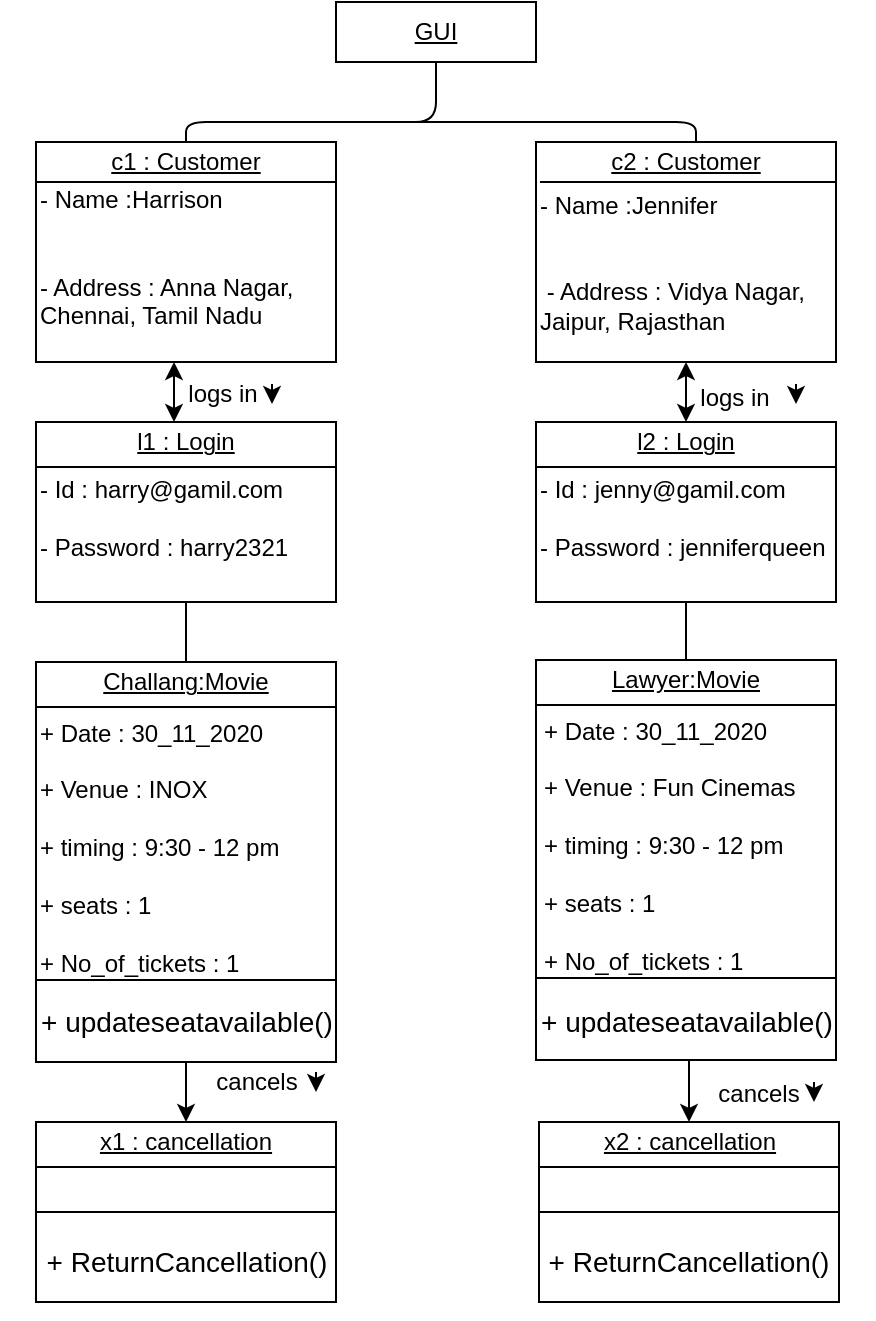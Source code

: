 <mxfile version="13.10.0" type="github">
  <diagram id="SHDkYa4FAMaZ_01luneU" name="Page-1">
    <mxGraphModel dx="1022" dy="695" grid="1" gridSize="10" guides="1" tooltips="1" connect="1" arrows="1" fold="1" page="1" pageScale="1" pageWidth="850" pageHeight="1100" math="0" shadow="0">
      <root>
        <mxCell id="0" />
        <mxCell id="1" parent="0" />
        <mxCell id="k4fH5lc6j6lI32jM6RB4-1" value="&lt;u&gt;GUI&lt;/u&gt;" style="rounded=0;whiteSpace=wrap;html=1;" vertex="1" parent="1">
          <mxGeometry x="270" y="10" width="100" height="30" as="geometry" />
        </mxCell>
        <mxCell id="k4fH5lc6j6lI32jM6RB4-2" value="" style="rounded=0;whiteSpace=wrap;html=1;" vertex="1" parent="1">
          <mxGeometry x="120" y="80" width="150" height="110" as="geometry" />
        </mxCell>
        <mxCell id="k4fH5lc6j6lI32jM6RB4-3" value="&lt;u&gt;c1 : Customer&lt;/u&gt;" style="text;html=1;strokeColor=none;fillColor=none;align=center;verticalAlign=middle;whiteSpace=wrap;rounded=0;" vertex="1" parent="1">
          <mxGeometry x="130" y="80" width="130" height="20" as="geometry" />
        </mxCell>
        <mxCell id="k4fH5lc6j6lI32jM6RB4-4" value="" style="endArrow=none;html=1;exitX=0;exitY=0;exitDx=0;exitDy=0;entryX=1;entryY=0.182;entryDx=0;entryDy=0;entryPerimeter=0;" edge="1" parent="1" source="k4fH5lc6j6lI32jM6RB4-5" target="k4fH5lc6j6lI32jM6RB4-2">
          <mxGeometry width="50" height="50" relative="1" as="geometry">
            <mxPoint x="160" y="150" as="sourcePoint" />
            <mxPoint x="210" y="100" as="targetPoint" />
            <Array as="points">
              <mxPoint x="240" y="100" />
            </Array>
          </mxGeometry>
        </mxCell>
        <mxCell id="k4fH5lc6j6lI32jM6RB4-5" value="&lt;div align=&quot;left&quot;&gt;&lt;br&gt;&lt;/div&gt;&lt;div align=&quot;left&quot;&gt;- Name :Harrison&lt;/div&gt;&lt;div align=&quot;left&quot;&gt;&lt;br&gt;&lt;/div&gt;&lt;div align=&quot;left&quot;&gt;&lt;br&gt;&lt;/div&gt;&lt;div align=&quot;left&quot;&gt;- Address : Anna Nagar,&lt;/div&gt;&lt;div align=&quot;left&quot;&gt;Chennai, Tamil Nadu&lt;br&gt;&lt;/div&gt;&lt;div align=&quot;left&quot;&gt;&lt;br&gt;&lt;/div&gt;&lt;div align=&quot;left&quot;&gt;&lt;br&gt;&lt;/div&gt;" style="text;html=1;strokeColor=none;fillColor=none;align=left;verticalAlign=middle;whiteSpace=wrap;rounded=0;" vertex="1" parent="1">
          <mxGeometry x="120" y="100" width="150" height="90" as="geometry" />
        </mxCell>
        <mxCell id="k4fH5lc6j6lI32jM6RB4-6" style="edgeStyle=orthogonalEdgeStyle;rounded=0;orthogonalLoop=1;jettySize=auto;html=1;exitX=0.5;exitY=1;exitDx=0;exitDy=0;" edge="1" parent="1" source="k4fH5lc6j6lI32jM6RB4-2" target="k4fH5lc6j6lI32jM6RB4-2">
          <mxGeometry relative="1" as="geometry" />
        </mxCell>
        <mxCell id="k4fH5lc6j6lI32jM6RB4-7" value="" style="rounded=0;whiteSpace=wrap;html=1;" vertex="1" parent="1">
          <mxGeometry x="120" y="220" width="150" height="90" as="geometry" />
        </mxCell>
        <mxCell id="k4fH5lc6j6lI32jM6RB4-8" value="l1 : Login" style="text;html=1;strokeColor=none;fillColor=none;align=center;verticalAlign=middle;whiteSpace=wrap;rounded=0;fontStyle=4" vertex="1" parent="1">
          <mxGeometry x="130" y="220" width="130" height="20" as="geometry" />
        </mxCell>
        <mxCell id="k4fH5lc6j6lI32jM6RB4-9" value="&lt;div align=&quot;left&quot;&gt;&lt;br&gt;&lt;/div&gt;&lt;div align=&quot;left&quot;&gt;- Id : harry@gamil.com&lt;br&gt;&lt;/div&gt;&lt;div align=&quot;left&quot;&gt;&lt;br&gt;&lt;/div&gt;&lt;div align=&quot;left&quot;&gt;- Password : harry2321&lt;br&gt;&lt;/div&gt;&lt;div align=&quot;left&quot;&gt;&lt;br&gt;&lt;/div&gt;&lt;div align=&quot;left&quot;&gt;&lt;br&gt;&lt;/div&gt;" style="text;html=1;strokeColor=none;fillColor=none;align=left;verticalAlign=middle;whiteSpace=wrap;rounded=0;" vertex="1" parent="1">
          <mxGeometry x="120" y="245" width="150" height="60" as="geometry" />
        </mxCell>
        <mxCell id="k4fH5lc6j6lI32jM6RB4-10" style="edgeStyle=orthogonalEdgeStyle;rounded=0;orthogonalLoop=1;jettySize=auto;html=1;exitX=0.5;exitY=1;exitDx=0;exitDy=0;" edge="1" parent="1" source="k4fH5lc6j6lI32jM6RB4-7" target="k4fH5lc6j6lI32jM6RB4-7">
          <mxGeometry relative="1" as="geometry" />
        </mxCell>
        <mxCell id="k4fH5lc6j6lI32jM6RB4-11" value="" style="endArrow=none;html=1;exitX=0;exitY=0.25;exitDx=0;exitDy=0;entryX=1;entryY=0.25;entryDx=0;entryDy=0;" edge="1" parent="1" source="k4fH5lc6j6lI32jM6RB4-7" target="k4fH5lc6j6lI32jM6RB4-7">
          <mxGeometry width="50" height="50" relative="1" as="geometry">
            <mxPoint x="30" y="280" as="sourcePoint" />
            <mxPoint x="80" y="230" as="targetPoint" />
          </mxGeometry>
        </mxCell>
        <mxCell id="k4fH5lc6j6lI32jM6RB4-12" value="" style="rounded=0;whiteSpace=wrap;html=1;" vertex="1" parent="1">
          <mxGeometry x="370" y="220" width="150" height="90" as="geometry" />
        </mxCell>
        <mxCell id="k4fH5lc6j6lI32jM6RB4-13" value="&lt;u&gt;l2 : Login&lt;/u&gt;" style="text;html=1;strokeColor=none;fillColor=none;align=center;verticalAlign=middle;whiteSpace=wrap;rounded=0;" vertex="1" parent="1">
          <mxGeometry x="380" y="220" width="130" height="20" as="geometry" />
        </mxCell>
        <mxCell id="k4fH5lc6j6lI32jM6RB4-14" value="&lt;div align=&quot;left&quot;&gt;&lt;br&gt;&lt;/div&gt;&lt;div align=&quot;left&quot;&gt;- Id : jenny@gamil.com&lt;br&gt;&lt;/div&gt;&lt;div align=&quot;left&quot;&gt;&lt;br&gt;&lt;/div&gt;&lt;div align=&quot;left&quot;&gt;- Password : jenniferqueen&lt;br&gt;&lt;/div&gt;&lt;div align=&quot;left&quot;&gt;&lt;br&gt;&lt;/div&gt;&lt;div align=&quot;left&quot;&gt;&lt;br&gt;&lt;/div&gt;" style="text;html=1;strokeColor=none;fillColor=none;align=left;verticalAlign=middle;whiteSpace=wrap;rounded=0;" vertex="1" parent="1">
          <mxGeometry x="370" y="245" width="150" height="60" as="geometry" />
        </mxCell>
        <mxCell id="k4fH5lc6j6lI32jM6RB4-15" style="edgeStyle=orthogonalEdgeStyle;rounded=0;orthogonalLoop=1;jettySize=auto;html=1;exitX=0.5;exitY=1;exitDx=0;exitDy=0;" edge="1" parent="1">
          <mxGeometry relative="1" as="geometry">
            <mxPoint x="445" y="320" as="sourcePoint" />
            <mxPoint x="445" y="320" as="targetPoint" />
          </mxGeometry>
        </mxCell>
        <mxCell id="k4fH5lc6j6lI32jM6RB4-16" value="" style="endArrow=none;html=1;exitX=0;exitY=0.25;exitDx=0;exitDy=0;entryX=1;entryY=0.25;entryDx=0;entryDy=0;" edge="1" parent="1" source="k4fH5lc6j6lI32jM6RB4-12" target="k4fH5lc6j6lI32jM6RB4-12">
          <mxGeometry width="50" height="50" relative="1" as="geometry">
            <mxPoint x="280" y="280" as="sourcePoint" />
            <mxPoint x="330" y="230" as="targetPoint" />
          </mxGeometry>
        </mxCell>
        <mxCell id="k4fH5lc6j6lI32jM6RB4-17" value="" style="endArrow=classic;startArrow=classic;html=1;exitX=0.5;exitY=0;exitDx=0;exitDy=0;" edge="1" parent="1" source="k4fH5lc6j6lI32jM6RB4-13">
          <mxGeometry width="50" height="50" relative="1" as="geometry">
            <mxPoint x="580" y="260" as="sourcePoint" />
            <mxPoint x="445.0" y="190" as="targetPoint" />
          </mxGeometry>
        </mxCell>
        <mxCell id="k4fH5lc6j6lI32jM6RB4-18" value="" style="endArrow=classic;startArrow=classic;html=1;exitX=0.5;exitY=0;exitDx=0;exitDy=0;" edge="1" parent="1">
          <mxGeometry width="50" height="50" relative="1" as="geometry">
            <mxPoint x="189" y="220" as="sourcePoint" />
            <mxPoint x="189" y="190" as="targetPoint" />
          </mxGeometry>
        </mxCell>
        <mxCell id="k4fH5lc6j6lI32jM6RB4-19" value="" style="endArrow=none;html=1;exitX=0.5;exitY=0;exitDx=0;exitDy=0;entryX=0.5;entryY=1;entryDx=0;entryDy=0;" edge="1" parent="1" source="k4fH5lc6j6lI32jM6RB4-2" target="k4fH5lc6j6lI32jM6RB4-1">
          <mxGeometry width="50" height="50" relative="1" as="geometry">
            <mxPoint x="300" y="100" as="sourcePoint" />
            <mxPoint x="350" y="50" as="targetPoint" />
            <Array as="points">
              <mxPoint x="195" y="70" />
              <mxPoint x="320" y="70" />
            </Array>
          </mxGeometry>
        </mxCell>
        <mxCell id="k4fH5lc6j6lI32jM6RB4-20" value="" style="endArrow=none;html=1;" edge="1" parent="1">
          <mxGeometry width="50" height="50" relative="1" as="geometry">
            <mxPoint x="450.0" y="80.0" as="sourcePoint" />
            <mxPoint x="310" y="70.0" as="targetPoint" />
            <Array as="points">
              <mxPoint x="450" y="70" />
            </Array>
          </mxGeometry>
        </mxCell>
        <mxCell id="k4fH5lc6j6lI32jM6RB4-21" value="logs in" style="text;html=1;align=center;verticalAlign=middle;resizable=0;points=[];autosize=1;" vertex="1" parent="1">
          <mxGeometry x="188" y="196" width="50" height="20" as="geometry" />
        </mxCell>
        <mxCell id="k4fH5lc6j6lI32jM6RB4-22" value="" style="endArrow=classic;html=1;" edge="1" parent="1">
          <mxGeometry width="50" height="50" relative="1" as="geometry">
            <mxPoint x="238" y="201" as="sourcePoint" />
            <mxPoint x="238" y="211" as="targetPoint" />
          </mxGeometry>
        </mxCell>
        <mxCell id="k4fH5lc6j6lI32jM6RB4-23" value="" style="endArrow=classic;html=1;" edge="1" parent="1">
          <mxGeometry width="50" height="50" relative="1" as="geometry">
            <mxPoint x="500.0" y="201" as="sourcePoint" />
            <mxPoint x="500.0" y="211" as="targetPoint" />
          </mxGeometry>
        </mxCell>
        <mxCell id="k4fH5lc6j6lI32jM6RB4-26" value="logs in" style="text;html=1;align=center;verticalAlign=middle;resizable=0;points=[];autosize=1;" vertex="1" parent="1">
          <mxGeometry x="444" y="198" width="50" height="20" as="geometry" />
        </mxCell>
        <mxCell id="k4fH5lc6j6lI32jM6RB4-29" value="" style="rounded=0;whiteSpace=wrap;html=1;" vertex="1" parent="1">
          <mxGeometry x="370" y="80" width="150" height="110" as="geometry" />
        </mxCell>
        <mxCell id="k4fH5lc6j6lI32jM6RB4-30" value="&lt;u&gt;c2 : Customer&lt;/u&gt;" style="text;html=1;strokeColor=none;fillColor=none;align=center;verticalAlign=middle;whiteSpace=wrap;rounded=0;" vertex="1" parent="1">
          <mxGeometry x="380" y="80" width="130" height="20" as="geometry" />
        </mxCell>
        <mxCell id="k4fH5lc6j6lI32jM6RB4-31" value="" style="endArrow=none;html=1;entryX=1;entryY=0.182;entryDx=0;entryDy=0;entryPerimeter=0;" edge="1" parent="1" target="k4fH5lc6j6lI32jM6RB4-29">
          <mxGeometry width="50" height="50" relative="1" as="geometry">
            <mxPoint x="372" y="100.0" as="sourcePoint" />
            <mxPoint x="460" y="100" as="targetPoint" />
            <Array as="points">
              <mxPoint x="490" y="100" />
            </Array>
          </mxGeometry>
        </mxCell>
        <mxCell id="k4fH5lc6j6lI32jM6RB4-32" value="&lt;div align=&quot;left&quot;&gt;- Name :Jennifer&lt;/div&gt;&lt;div align=&quot;left&quot;&gt;&lt;br&gt;&lt;/div&gt;&lt;div align=&quot;left&quot;&gt;&lt;br&gt;&lt;/div&gt;&lt;div align=&quot;left&quot;&gt;&amp;nbsp;- Address : Vidya Nagar,&lt;/div&gt;&lt;div align=&quot;left&quot;&gt;Jaipur, Rajasthan&lt;br&gt;&lt;/div&gt;&lt;div align=&quot;left&quot;&gt;&lt;br&gt;&lt;/div&gt;&lt;div align=&quot;left&quot;&gt;&lt;br&gt;&lt;/div&gt;" style="text;html=1;strokeColor=none;fillColor=none;align=left;verticalAlign=middle;whiteSpace=wrap;rounded=0;" vertex="1" parent="1">
          <mxGeometry x="370" y="120" width="150" height="70" as="geometry" />
        </mxCell>
        <mxCell id="k4fH5lc6j6lI32jM6RB4-33" style="edgeStyle=orthogonalEdgeStyle;rounded=0;orthogonalLoop=1;jettySize=auto;html=1;exitX=0.5;exitY=1;exitDx=0;exitDy=0;" edge="1" parent="1" source="k4fH5lc6j6lI32jM6RB4-29" target="k4fH5lc6j6lI32jM6RB4-29">
          <mxGeometry relative="1" as="geometry" />
        </mxCell>
        <mxCell id="k4fH5lc6j6lI32jM6RB4-95" style="edgeStyle=orthogonalEdgeStyle;rounded=0;orthogonalLoop=1;jettySize=auto;html=1;exitX=0.5;exitY=1;exitDx=0;exitDy=0;" edge="1" parent="1" source="k4fH5lc6j6lI32jM6RB4-41" target="k4fH5lc6j6lI32jM6RB4-63">
          <mxGeometry relative="1" as="geometry" />
        </mxCell>
        <mxCell id="k4fH5lc6j6lI32jM6RB4-41" value="" style="rounded=0;whiteSpace=wrap;html=1;" vertex="1" parent="1">
          <mxGeometry x="120" y="340" width="150" height="200" as="geometry" />
        </mxCell>
        <mxCell id="k4fH5lc6j6lI32jM6RB4-42" value="Challang:Movie" style="text;html=1;strokeColor=none;fillColor=none;align=center;verticalAlign=middle;whiteSpace=wrap;rounded=0;fontStyle=4" vertex="1" parent="1">
          <mxGeometry x="130" y="340" width="130" height="20" as="geometry" />
        </mxCell>
        <mxCell id="k4fH5lc6j6lI32jM6RB4-43" value="&lt;div align=&quot;left&quot;&gt;&lt;br&gt;&lt;/div&gt;&lt;div align=&quot;left&quot;&gt;+ Date : 30_11_2020&lt;br&gt;&lt;/div&gt;&lt;div align=&quot;left&quot;&gt;&lt;br&gt;&lt;/div&gt;&lt;div align=&quot;left&quot;&gt;+ Venue : INOX&lt;/div&gt;&lt;div align=&quot;left&quot;&gt;&lt;br&gt;&lt;/div&gt;&lt;div align=&quot;left&quot;&gt;+ timing : 9:30 - 12 pm&lt;/div&gt;&lt;div align=&quot;left&quot;&gt;&lt;br&gt;&lt;/div&gt;&lt;div align=&quot;left&quot;&gt;+ seats : 1&lt;/div&gt;&lt;div align=&quot;left&quot;&gt;&lt;br&gt;&lt;/div&gt;&lt;div align=&quot;left&quot;&gt;+ No_of_tickets : 1&lt;br&gt;&lt;/div&gt;&lt;div align=&quot;left&quot;&gt;&lt;br&gt;&lt;/div&gt;&lt;div align=&quot;left&quot;&gt;&lt;br&gt;&lt;/div&gt;" style="text;html=1;strokeColor=none;fillColor=none;align=left;verticalAlign=middle;whiteSpace=wrap;rounded=0;" vertex="1" parent="1">
          <mxGeometry x="120" y="400" width="150" height="80" as="geometry" />
        </mxCell>
        <mxCell id="k4fH5lc6j6lI32jM6RB4-44" style="edgeStyle=orthogonalEdgeStyle;rounded=0;orthogonalLoop=1;jettySize=auto;html=1;exitX=0.5;exitY=1;exitDx=0;exitDy=0;" edge="1" parent="1" source="k4fH5lc6j6lI32jM6RB4-41" target="k4fH5lc6j6lI32jM6RB4-41">
          <mxGeometry relative="1" as="geometry" />
        </mxCell>
        <mxCell id="k4fH5lc6j6lI32jM6RB4-45" value="" style="endArrow=none;html=1;exitX=0;exitY=0.25;exitDx=0;exitDy=0;entryX=1;entryY=0.25;entryDx=0;entryDy=0;" edge="1" parent="1">
          <mxGeometry width="50" height="50" relative="1" as="geometry">
            <mxPoint x="120" y="362.5" as="sourcePoint" />
            <mxPoint x="270" y="362.5" as="targetPoint" />
          </mxGeometry>
        </mxCell>
        <mxCell id="k4fH5lc6j6lI32jM6RB4-46" value="" style="endArrow=none;html=1;exitX=0;exitY=0.75;exitDx=0;exitDy=0;entryX=1;entryY=0.75;entryDx=0;entryDy=0;" edge="1" parent="1">
          <mxGeometry width="50" height="50" relative="1" as="geometry">
            <mxPoint x="120" y="499" as="sourcePoint" />
            <mxPoint x="270" y="499" as="targetPoint" />
            <Array as="points">
              <mxPoint x="210" y="499" />
            </Array>
          </mxGeometry>
        </mxCell>
        <mxCell id="k4fH5lc6j6lI32jM6RB4-47" value="&lt;font style=&quot;font-size: 14px&quot;&gt;+ updateseatavailable()&lt;br&gt;&lt;/font&gt;" style="text;html=1;align=center;verticalAlign=middle;resizable=0;points=[];autosize=1;" vertex="1" parent="1">
          <mxGeometry x="115" y="510" width="160" height="20" as="geometry" />
        </mxCell>
        <mxCell id="k4fH5lc6j6lI32jM6RB4-97" style="edgeStyle=orthogonalEdgeStyle;rounded=0;orthogonalLoop=1;jettySize=auto;html=1;exitX=0.5;exitY=1;exitDx=0;exitDy=0;entryX=0.5;entryY=0;entryDx=0;entryDy=0;" edge="1" parent="1" source="k4fH5lc6j6lI32jM6RB4-55" target="k4fH5lc6j6lI32jM6RB4-83">
          <mxGeometry relative="1" as="geometry" />
        </mxCell>
        <mxCell id="k4fH5lc6j6lI32jM6RB4-55" value="" style="rounded=0;whiteSpace=wrap;html=1;" vertex="1" parent="1">
          <mxGeometry x="370" y="339" width="150" height="200" as="geometry" />
        </mxCell>
        <mxCell id="k4fH5lc6j6lI32jM6RB4-56" value="Lawyer:Movie" style="text;html=1;strokeColor=none;fillColor=none;align=center;verticalAlign=middle;whiteSpace=wrap;rounded=0;fontStyle=4" vertex="1" parent="1">
          <mxGeometry x="380" y="339" width="130" height="20" as="geometry" />
        </mxCell>
        <mxCell id="k4fH5lc6j6lI32jM6RB4-57" value="&lt;div align=&quot;left&quot;&gt;&lt;br&gt;&lt;/div&gt;&lt;div align=&quot;left&quot;&gt;+ Date : 30_11_2020&lt;br&gt;&lt;/div&gt;&lt;div align=&quot;left&quot;&gt;&lt;br&gt;&lt;/div&gt;&lt;div align=&quot;left&quot;&gt;+ Venue : Fun Cinemas&lt;br&gt;&lt;/div&gt;&lt;div align=&quot;left&quot;&gt;&lt;br&gt;&lt;/div&gt;&lt;div align=&quot;left&quot;&gt;+ timing : 9:30 - 12 pm&lt;/div&gt;&lt;div align=&quot;left&quot;&gt;&lt;br&gt;&lt;/div&gt;&lt;div align=&quot;left&quot;&gt;+ seats : 1&lt;/div&gt;&lt;div align=&quot;left&quot;&gt;&lt;br&gt;&lt;/div&gt;&lt;div align=&quot;left&quot;&gt;+ No_of_tickets : 1&lt;br&gt;&lt;/div&gt;&lt;div align=&quot;left&quot;&gt;&lt;br&gt;&lt;/div&gt;&lt;div align=&quot;left&quot;&gt;&lt;br&gt;&lt;/div&gt;" style="text;html=1;strokeColor=none;fillColor=none;align=left;verticalAlign=middle;whiteSpace=wrap;rounded=0;" vertex="1" parent="1">
          <mxGeometry x="371.5" y="399" width="150" height="80" as="geometry" />
        </mxCell>
        <mxCell id="k4fH5lc6j6lI32jM6RB4-58" style="edgeStyle=orthogonalEdgeStyle;rounded=0;orthogonalLoop=1;jettySize=auto;html=1;exitX=0.5;exitY=1;exitDx=0;exitDy=0;" edge="1" parent="1" source="k4fH5lc6j6lI32jM6RB4-55" target="k4fH5lc6j6lI32jM6RB4-55">
          <mxGeometry relative="1" as="geometry" />
        </mxCell>
        <mxCell id="k4fH5lc6j6lI32jM6RB4-59" value="" style="endArrow=none;html=1;exitX=0;exitY=0.25;exitDx=0;exitDy=0;entryX=1;entryY=0.25;entryDx=0;entryDy=0;" edge="1" parent="1">
          <mxGeometry width="50" height="50" relative="1" as="geometry">
            <mxPoint x="370" y="361.5" as="sourcePoint" />
            <mxPoint x="520" y="361.5" as="targetPoint" />
          </mxGeometry>
        </mxCell>
        <mxCell id="k4fH5lc6j6lI32jM6RB4-60" value="" style="endArrow=none;html=1;exitX=0;exitY=0.75;exitDx=0;exitDy=0;entryX=1;entryY=0.75;entryDx=0;entryDy=0;" edge="1" parent="1">
          <mxGeometry width="50" height="50" relative="1" as="geometry">
            <mxPoint x="370" y="498" as="sourcePoint" />
            <mxPoint x="520" y="498" as="targetPoint" />
            <Array as="points">
              <mxPoint x="460" y="498" />
            </Array>
          </mxGeometry>
        </mxCell>
        <mxCell id="k4fH5lc6j6lI32jM6RB4-61" value="&lt;font style=&quot;font-size: 14px&quot;&gt;+ updateseatavailable()&lt;br&gt;&lt;/font&gt;" style="text;html=1;align=center;verticalAlign=middle;resizable=0;points=[];autosize=1;" vertex="1" parent="1">
          <mxGeometry x="365" y="510" width="160" height="20" as="geometry" />
        </mxCell>
        <mxCell id="k4fH5lc6j6lI32jM6RB4-62" value="" style="rounded=0;whiteSpace=wrap;html=1;" vertex="1" parent="1">
          <mxGeometry x="120" y="570" width="150" height="90" as="geometry" />
        </mxCell>
        <mxCell id="k4fH5lc6j6lI32jM6RB4-63" value="x1 : cancellation" style="text;html=1;strokeColor=none;fillColor=none;align=center;verticalAlign=middle;whiteSpace=wrap;rounded=0;fontStyle=4" vertex="1" parent="1">
          <mxGeometry x="130" y="570" width="130" height="20" as="geometry" />
        </mxCell>
        <mxCell id="k4fH5lc6j6lI32jM6RB4-65" style="edgeStyle=orthogonalEdgeStyle;rounded=0;orthogonalLoop=1;jettySize=auto;html=1;exitX=0.5;exitY=1;exitDx=0;exitDy=0;" edge="1" parent="1" source="k4fH5lc6j6lI32jM6RB4-62" target="k4fH5lc6j6lI32jM6RB4-62">
          <mxGeometry relative="1" as="geometry" />
        </mxCell>
        <mxCell id="k4fH5lc6j6lI32jM6RB4-66" value="" style="endArrow=none;html=1;exitX=0;exitY=0.25;exitDx=0;exitDy=0;entryX=1;entryY=0.25;entryDx=0;entryDy=0;" edge="1" parent="1" source="k4fH5lc6j6lI32jM6RB4-62" target="k4fH5lc6j6lI32jM6RB4-62">
          <mxGeometry width="50" height="50" relative="1" as="geometry">
            <mxPoint x="30" y="630" as="sourcePoint" />
            <mxPoint x="80" y="580" as="targetPoint" />
          </mxGeometry>
        </mxCell>
        <mxCell id="k4fH5lc6j6lI32jM6RB4-72" value="" style="endArrow=none;html=1;exitX=0;exitY=0.5;exitDx=0;exitDy=0;entryX=1;entryY=0.5;entryDx=0;entryDy=0;" edge="1" parent="1" source="k4fH5lc6j6lI32jM6RB4-62" target="k4fH5lc6j6lI32jM6RB4-62">
          <mxGeometry width="50" height="50" relative="1" as="geometry">
            <mxPoint x="170" y="660" as="sourcePoint" />
            <mxPoint x="220" y="610" as="targetPoint" />
          </mxGeometry>
        </mxCell>
        <mxCell id="k4fH5lc6j6lI32jM6RB4-73" value="&lt;font style=&quot;font-size: 14px&quot;&gt;+ ReturnCancellation()&lt;/font&gt;" style="text;html=1;strokeColor=none;fillColor=none;align=center;verticalAlign=middle;whiteSpace=wrap;rounded=0;" vertex="1" parent="1">
          <mxGeometry x="102.5" y="630" width="185" height="20" as="geometry" />
        </mxCell>
        <mxCell id="k4fH5lc6j6lI32jM6RB4-74" style="edgeStyle=orthogonalEdgeStyle;rounded=0;orthogonalLoop=1;jettySize=auto;html=1;exitX=0.5;exitY=1;exitDx=0;exitDy=0;" edge="1" parent="1" source="k4fH5lc6j6lI32jM6RB4-73" target="k4fH5lc6j6lI32jM6RB4-73">
          <mxGeometry relative="1" as="geometry" />
        </mxCell>
        <mxCell id="k4fH5lc6j6lI32jM6RB4-82" value="" style="rounded=0;whiteSpace=wrap;html=1;" vertex="1" parent="1">
          <mxGeometry x="371.5" y="570" width="150" height="90" as="geometry" />
        </mxCell>
        <mxCell id="k4fH5lc6j6lI32jM6RB4-83" value="x2 : cancellation" style="text;html=1;strokeColor=none;fillColor=none;align=center;verticalAlign=middle;whiteSpace=wrap;rounded=0;fontStyle=4" vertex="1" parent="1">
          <mxGeometry x="381.5" y="570" width="130" height="20" as="geometry" />
        </mxCell>
        <mxCell id="k4fH5lc6j6lI32jM6RB4-84" style="edgeStyle=orthogonalEdgeStyle;rounded=0;orthogonalLoop=1;jettySize=auto;html=1;exitX=0.5;exitY=1;exitDx=0;exitDy=0;" edge="1" parent="1" source="k4fH5lc6j6lI32jM6RB4-82" target="k4fH5lc6j6lI32jM6RB4-82">
          <mxGeometry relative="1" as="geometry" />
        </mxCell>
        <mxCell id="k4fH5lc6j6lI32jM6RB4-85" value="" style="endArrow=none;html=1;exitX=0;exitY=0.25;exitDx=0;exitDy=0;entryX=1;entryY=0.25;entryDx=0;entryDy=0;" edge="1" parent="1" source="k4fH5lc6j6lI32jM6RB4-82" target="k4fH5lc6j6lI32jM6RB4-82">
          <mxGeometry width="50" height="50" relative="1" as="geometry">
            <mxPoint x="281.5" y="630" as="sourcePoint" />
            <mxPoint x="331.5" y="580" as="targetPoint" />
          </mxGeometry>
        </mxCell>
        <mxCell id="k4fH5lc6j6lI32jM6RB4-86" value="" style="endArrow=none;html=1;exitX=0;exitY=0.5;exitDx=0;exitDy=0;entryX=1;entryY=0.5;entryDx=0;entryDy=0;" edge="1" parent="1" source="k4fH5lc6j6lI32jM6RB4-82" target="k4fH5lc6j6lI32jM6RB4-82">
          <mxGeometry width="50" height="50" relative="1" as="geometry">
            <mxPoint x="421.5" y="660" as="sourcePoint" />
            <mxPoint x="471.5" y="610" as="targetPoint" />
          </mxGeometry>
        </mxCell>
        <mxCell id="k4fH5lc6j6lI32jM6RB4-87" value="&lt;font style=&quot;font-size: 14px&quot;&gt;+ ReturnCancellation()&lt;/font&gt;" style="text;html=1;strokeColor=none;fillColor=none;align=center;verticalAlign=middle;whiteSpace=wrap;rounded=0;" vertex="1" parent="1">
          <mxGeometry x="354" y="630" width="185" height="20" as="geometry" />
        </mxCell>
        <mxCell id="k4fH5lc6j6lI32jM6RB4-88" style="edgeStyle=orthogonalEdgeStyle;rounded=0;orthogonalLoop=1;jettySize=auto;html=1;exitX=0.5;exitY=1;exitDx=0;exitDy=0;" edge="1" parent="1" source="k4fH5lc6j6lI32jM6RB4-87" target="k4fH5lc6j6lI32jM6RB4-87">
          <mxGeometry relative="1" as="geometry" />
        </mxCell>
        <mxCell id="k4fH5lc6j6lI32jM6RB4-89" value="cancels " style="text;html=1;align=center;verticalAlign=middle;resizable=0;points=[];autosize=1;" vertex="1" parent="1">
          <mxGeometry x="200" y="540" width="60" height="20" as="geometry" />
        </mxCell>
        <mxCell id="k4fH5lc6j6lI32jM6RB4-92" value="" style="endArrow=classic;html=1;" edge="1" parent="1">
          <mxGeometry width="50" height="50" relative="1" as="geometry">
            <mxPoint x="260" y="545" as="sourcePoint" />
            <mxPoint x="260" y="555" as="targetPoint" />
          </mxGeometry>
        </mxCell>
        <mxCell id="k4fH5lc6j6lI32jM6RB4-93" value="" style="endArrow=classic;html=1;" edge="1" parent="1">
          <mxGeometry width="50" height="50" relative="1" as="geometry">
            <mxPoint x="509" y="550" as="sourcePoint" />
            <mxPoint x="509" y="560" as="targetPoint" />
          </mxGeometry>
        </mxCell>
        <mxCell id="k4fH5lc6j6lI32jM6RB4-94" value="cancels " style="text;html=1;align=center;verticalAlign=middle;resizable=0;points=[];autosize=1;" vertex="1" parent="1">
          <mxGeometry x="451" y="546" width="60" height="20" as="geometry" />
        </mxCell>
        <mxCell id="k4fH5lc6j6lI32jM6RB4-98" value="" style="endArrow=none;html=1;exitX=0.5;exitY=0;exitDx=0;exitDy=0;" edge="1" parent="1" source="k4fH5lc6j6lI32jM6RB4-42">
          <mxGeometry width="50" height="50" relative="1" as="geometry">
            <mxPoint x="170" y="350" as="sourcePoint" />
            <mxPoint x="195" y="310" as="targetPoint" />
          </mxGeometry>
        </mxCell>
        <mxCell id="k4fH5lc6j6lI32jM6RB4-99" value="" style="endArrow=none;html=1;exitX=0.5;exitY=0;exitDx=0;exitDy=0;" edge="1" parent="1" source="k4fH5lc6j6lI32jM6RB4-56">
          <mxGeometry width="50" height="50" relative="1" as="geometry">
            <mxPoint x="460" y="350" as="sourcePoint" />
            <mxPoint x="445" y="310" as="targetPoint" />
          </mxGeometry>
        </mxCell>
      </root>
    </mxGraphModel>
  </diagram>
</mxfile>
